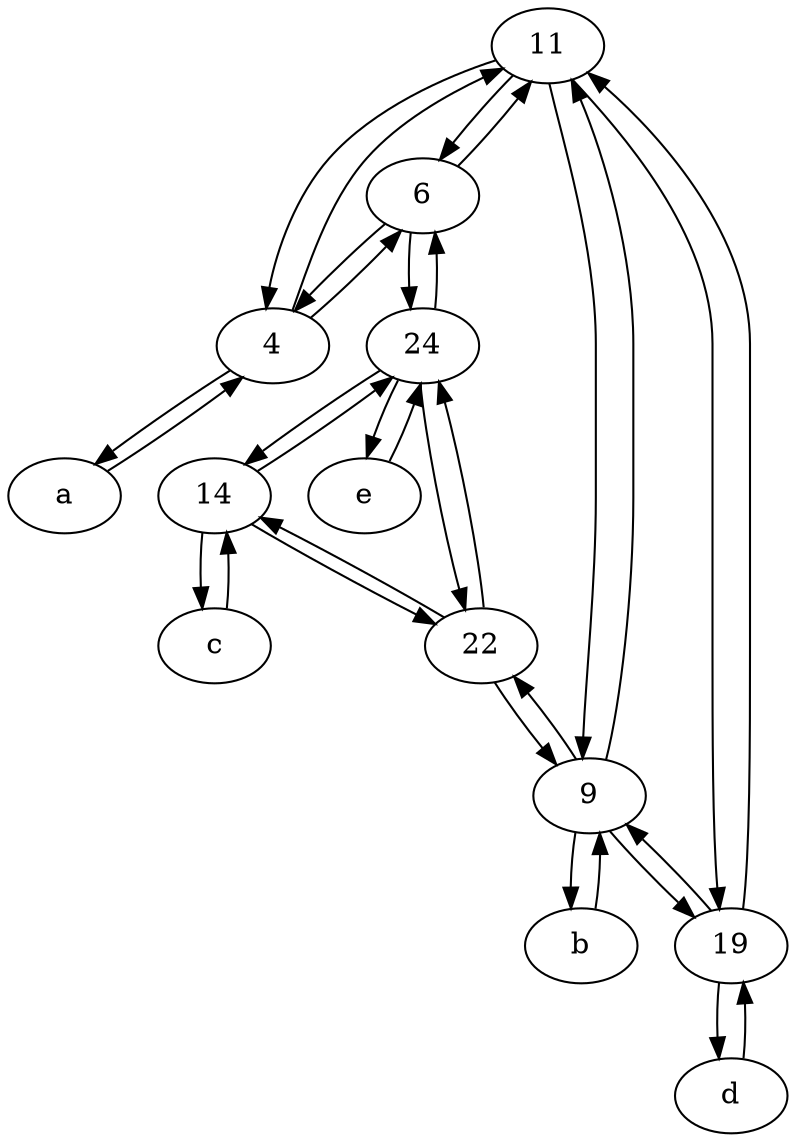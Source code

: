 digraph  {
	11;
	d [pos="20,30!"];
	14;
	6;
	4;
	b [pos="50,20!"];
	c [pos="20,10!"];
	9;
	e [pos="30,50!"];
	22;
	19;
	a [pos="40,10!"];
	24;
	4 -> 11;
	22 -> 14;
	9 -> b;
	24 -> 22;
	9 -> 19;
	e -> 24;
	22 -> 9;
	19 -> 9;
	b -> 9;
	24 -> 6;
	22 -> 24;
	a -> 4;
	19 -> 11;
	11 -> 4;
	24 -> 14;
	14 -> 22;
	4 -> 6;
	24 -> e;
	c -> 14;
	6 -> 11;
	11 -> 9;
	6 -> 24;
	d -> 19;
	11 -> 6;
	9 -> 11;
	4 -> a;
	19 -> d;
	14 -> 24;
	14 -> c;
	11 -> 19;
	6 -> 4;
	9 -> 22;

	}
